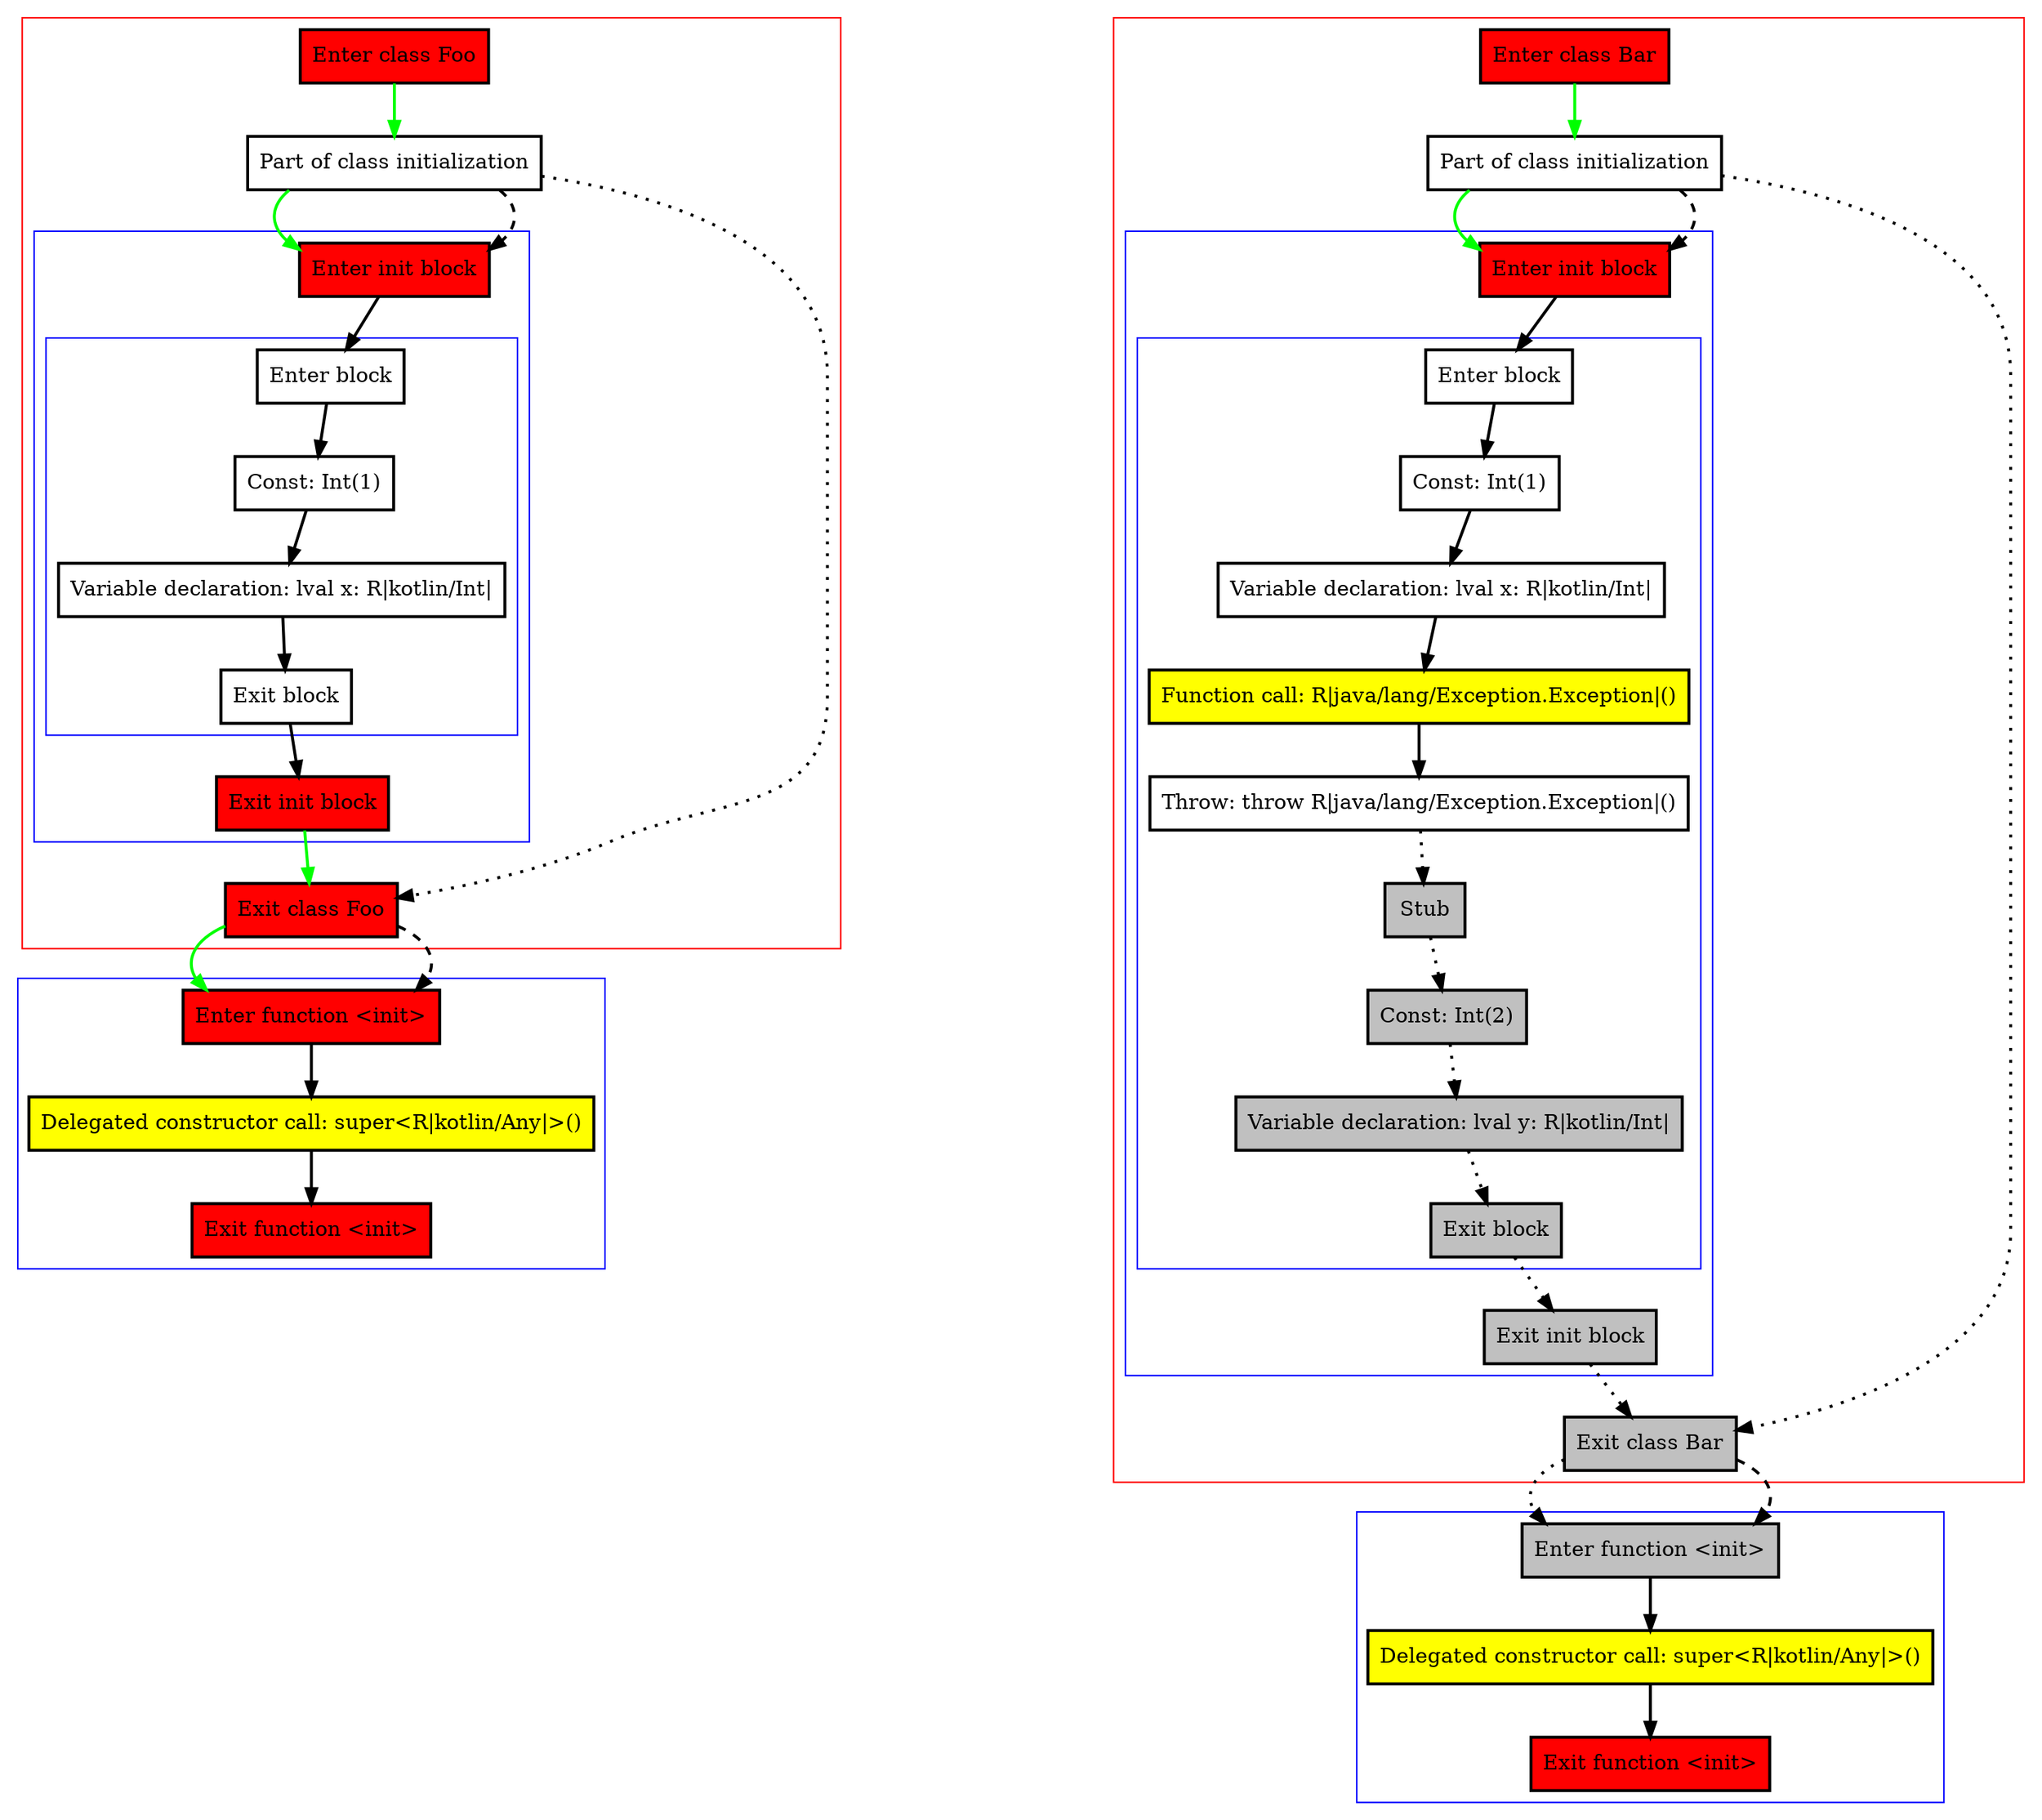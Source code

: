digraph initBlock_kt {
    graph [nodesep=3]
    node [shape=box penwidth=2]
    edge [penwidth=2]

    subgraph cluster_0 {
        color=red
        0 [label="Enter class Foo" style="filled" fillcolor=red];
        1 [label="Part of class initialization"];
        subgraph cluster_1 {
            color=blue
            2 [label="Enter init block" style="filled" fillcolor=red];
            subgraph cluster_2 {
                color=blue
                3 [label="Enter block"];
                4 [label="Const: Int(1)"];
                5 [label="Variable declaration: lval x: R|kotlin/Int|"];
                6 [label="Exit block"];
            }
            7 [label="Exit init block" style="filled" fillcolor=red];
        }
        8 [label="Exit class Foo" style="filled" fillcolor=red];
    }
    subgraph cluster_3 {
        color=blue
        9 [label="Enter function <init>" style="filled" fillcolor=red];
        10 [label="Delegated constructor call: super<R|kotlin/Any|>()" style="filled" fillcolor=yellow];
        11 [label="Exit function <init>" style="filled" fillcolor=red];
    }
    0 -> {1} [color=green];
    1 -> {2} [color=green];
    1 -> {8} [style=dotted];
    1 -> {2} [style=dashed];
    2 -> {3};
    3 -> {4};
    4 -> {5};
    5 -> {6};
    6 -> {7};
    7 -> {8} [color=green];
    8 -> {9} [color=green];
    8 -> {9} [style=dashed];
    9 -> {10};
    10 -> {11};

    subgraph cluster_4 {
        color=red
        12 [label="Enter class Bar" style="filled" fillcolor=red];
        13 [label="Part of class initialization"];
        subgraph cluster_5 {
            color=blue
            14 [label="Enter init block" style="filled" fillcolor=red];
            subgraph cluster_6 {
                color=blue
                15 [label="Enter block"];
                16 [label="Const: Int(1)"];
                17 [label="Variable declaration: lval x: R|kotlin/Int|"];
                18 [label="Function call: R|java/lang/Exception.Exception|()" style="filled" fillcolor=yellow];
                19 [label="Throw: throw R|java/lang/Exception.Exception|()"];
                20 [label="Stub" style="filled" fillcolor=gray];
                21 [label="Const: Int(2)" style="filled" fillcolor=gray];
                22 [label="Variable declaration: lval y: R|kotlin/Int|" style="filled" fillcolor=gray];
                23 [label="Exit block" style="filled" fillcolor=gray];
            }
            24 [label="Exit init block" style="filled" fillcolor=gray];
        }
        25 [label="Exit class Bar" style="filled" fillcolor=gray];
    }
    subgraph cluster_7 {
        color=blue
        26 [label="Enter function <init>" style="filled" fillcolor=gray];
        27 [label="Delegated constructor call: super<R|kotlin/Any|>()" style="filled" fillcolor=yellow];
        28 [label="Exit function <init>" style="filled" fillcolor=red];
    }
    12 -> {13} [color=green];
    13 -> {14} [color=green];
    13 -> {25} [style=dotted];
    13 -> {14} [style=dashed];
    14 -> {15};
    15 -> {16};
    16 -> {17};
    17 -> {18};
    18 -> {19};
    19 -> {20} [style=dotted];
    20 -> {21} [style=dotted];
    21 -> {22} [style=dotted];
    22 -> {23} [style=dotted];
    23 -> {24} [style=dotted];
    24 -> {25} [style=dotted];
    25 -> {26} [style=dotted];
    25 -> {26} [style=dashed];
    26 -> {27};
    27 -> {28};

}
